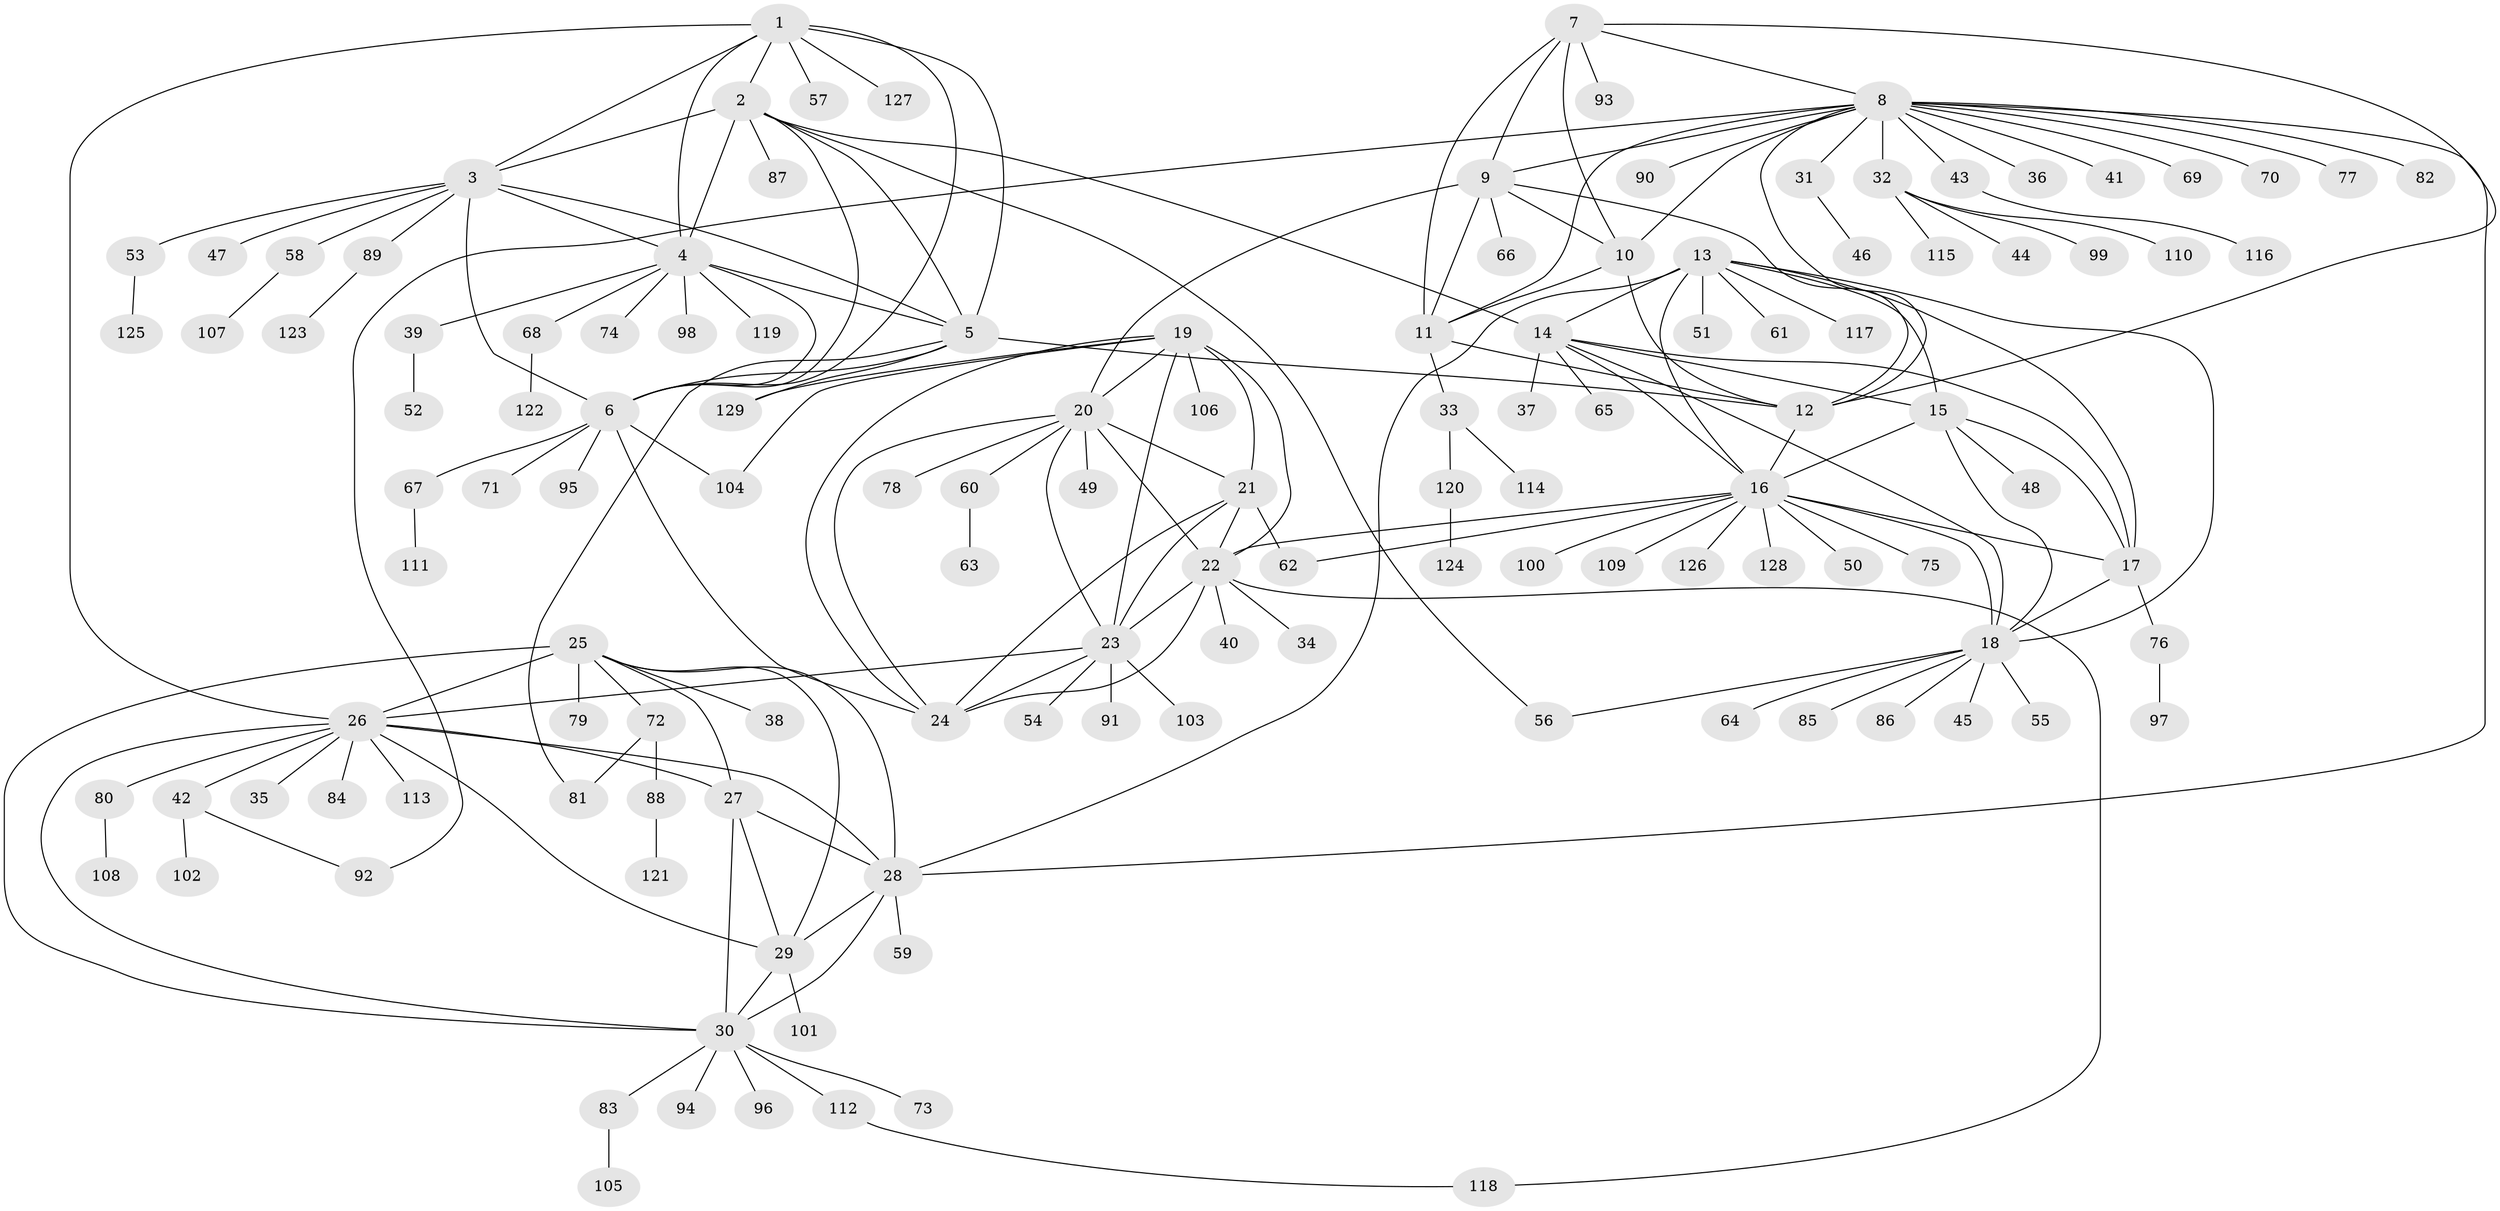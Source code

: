 // coarse degree distribution, {10: 0.010309278350515464, 12: 0.020618556701030927, 7: 0.030927835051546393, 8: 0.020618556701030927, 11: 0.030927835051546393, 6: 0.041237113402061855, 18: 0.010309278350515464, 3: 0.05154639175257732, 5: 0.010309278350515464, 9: 0.020618556701030927, 1: 0.6804123711340206, 2: 0.07216494845360824}
// Generated by graph-tools (version 1.1) at 2025/42/03/06/25 10:42:10]
// undirected, 129 vertices, 191 edges
graph export_dot {
graph [start="1"]
  node [color=gray90,style=filled];
  1;
  2;
  3;
  4;
  5;
  6;
  7;
  8;
  9;
  10;
  11;
  12;
  13;
  14;
  15;
  16;
  17;
  18;
  19;
  20;
  21;
  22;
  23;
  24;
  25;
  26;
  27;
  28;
  29;
  30;
  31;
  32;
  33;
  34;
  35;
  36;
  37;
  38;
  39;
  40;
  41;
  42;
  43;
  44;
  45;
  46;
  47;
  48;
  49;
  50;
  51;
  52;
  53;
  54;
  55;
  56;
  57;
  58;
  59;
  60;
  61;
  62;
  63;
  64;
  65;
  66;
  67;
  68;
  69;
  70;
  71;
  72;
  73;
  74;
  75;
  76;
  77;
  78;
  79;
  80;
  81;
  82;
  83;
  84;
  85;
  86;
  87;
  88;
  89;
  90;
  91;
  92;
  93;
  94;
  95;
  96;
  97;
  98;
  99;
  100;
  101;
  102;
  103;
  104;
  105;
  106;
  107;
  108;
  109;
  110;
  111;
  112;
  113;
  114;
  115;
  116;
  117;
  118;
  119;
  120;
  121;
  122;
  123;
  124;
  125;
  126;
  127;
  128;
  129;
  1 -- 2;
  1 -- 3;
  1 -- 4;
  1 -- 5;
  1 -- 6;
  1 -- 26;
  1 -- 57;
  1 -- 127;
  2 -- 3;
  2 -- 4;
  2 -- 5;
  2 -- 6;
  2 -- 14;
  2 -- 56;
  2 -- 87;
  3 -- 4;
  3 -- 5;
  3 -- 6;
  3 -- 47;
  3 -- 53;
  3 -- 58;
  3 -- 89;
  4 -- 5;
  4 -- 6;
  4 -- 39;
  4 -- 68;
  4 -- 74;
  4 -- 98;
  4 -- 119;
  5 -- 6;
  5 -- 12;
  5 -- 81;
  5 -- 129;
  6 -- 24;
  6 -- 67;
  6 -- 71;
  6 -- 95;
  6 -- 104;
  7 -- 8;
  7 -- 9;
  7 -- 10;
  7 -- 11;
  7 -- 12;
  7 -- 93;
  8 -- 9;
  8 -- 10;
  8 -- 11;
  8 -- 12;
  8 -- 28;
  8 -- 31;
  8 -- 32;
  8 -- 36;
  8 -- 41;
  8 -- 43;
  8 -- 69;
  8 -- 70;
  8 -- 77;
  8 -- 82;
  8 -- 90;
  8 -- 92;
  9 -- 10;
  9 -- 11;
  9 -- 12;
  9 -- 20;
  9 -- 66;
  10 -- 11;
  10 -- 12;
  11 -- 12;
  11 -- 33;
  12 -- 16;
  13 -- 14;
  13 -- 15;
  13 -- 16;
  13 -- 17;
  13 -- 18;
  13 -- 28;
  13 -- 51;
  13 -- 61;
  13 -- 117;
  14 -- 15;
  14 -- 16;
  14 -- 17;
  14 -- 18;
  14 -- 37;
  14 -- 65;
  15 -- 16;
  15 -- 17;
  15 -- 18;
  15 -- 48;
  16 -- 17;
  16 -- 18;
  16 -- 22;
  16 -- 50;
  16 -- 62;
  16 -- 75;
  16 -- 100;
  16 -- 109;
  16 -- 126;
  16 -- 128;
  17 -- 18;
  17 -- 76;
  18 -- 45;
  18 -- 55;
  18 -- 56;
  18 -- 64;
  18 -- 85;
  18 -- 86;
  19 -- 20;
  19 -- 21;
  19 -- 22;
  19 -- 23;
  19 -- 24;
  19 -- 104;
  19 -- 106;
  19 -- 129;
  20 -- 21;
  20 -- 22;
  20 -- 23;
  20 -- 24;
  20 -- 49;
  20 -- 60;
  20 -- 78;
  21 -- 22;
  21 -- 23;
  21 -- 24;
  21 -- 62;
  22 -- 23;
  22 -- 24;
  22 -- 34;
  22 -- 40;
  22 -- 118;
  23 -- 24;
  23 -- 26;
  23 -- 54;
  23 -- 91;
  23 -- 103;
  25 -- 26;
  25 -- 27;
  25 -- 28;
  25 -- 29;
  25 -- 30;
  25 -- 38;
  25 -- 72;
  25 -- 79;
  26 -- 27;
  26 -- 28;
  26 -- 29;
  26 -- 30;
  26 -- 35;
  26 -- 42;
  26 -- 80;
  26 -- 84;
  26 -- 113;
  27 -- 28;
  27 -- 29;
  27 -- 30;
  28 -- 29;
  28 -- 30;
  28 -- 59;
  29 -- 30;
  29 -- 101;
  30 -- 73;
  30 -- 83;
  30 -- 94;
  30 -- 96;
  30 -- 112;
  31 -- 46;
  32 -- 44;
  32 -- 99;
  32 -- 110;
  32 -- 115;
  33 -- 114;
  33 -- 120;
  39 -- 52;
  42 -- 92;
  42 -- 102;
  43 -- 116;
  53 -- 125;
  58 -- 107;
  60 -- 63;
  67 -- 111;
  68 -- 122;
  72 -- 81;
  72 -- 88;
  76 -- 97;
  80 -- 108;
  83 -- 105;
  88 -- 121;
  89 -- 123;
  112 -- 118;
  120 -- 124;
}
